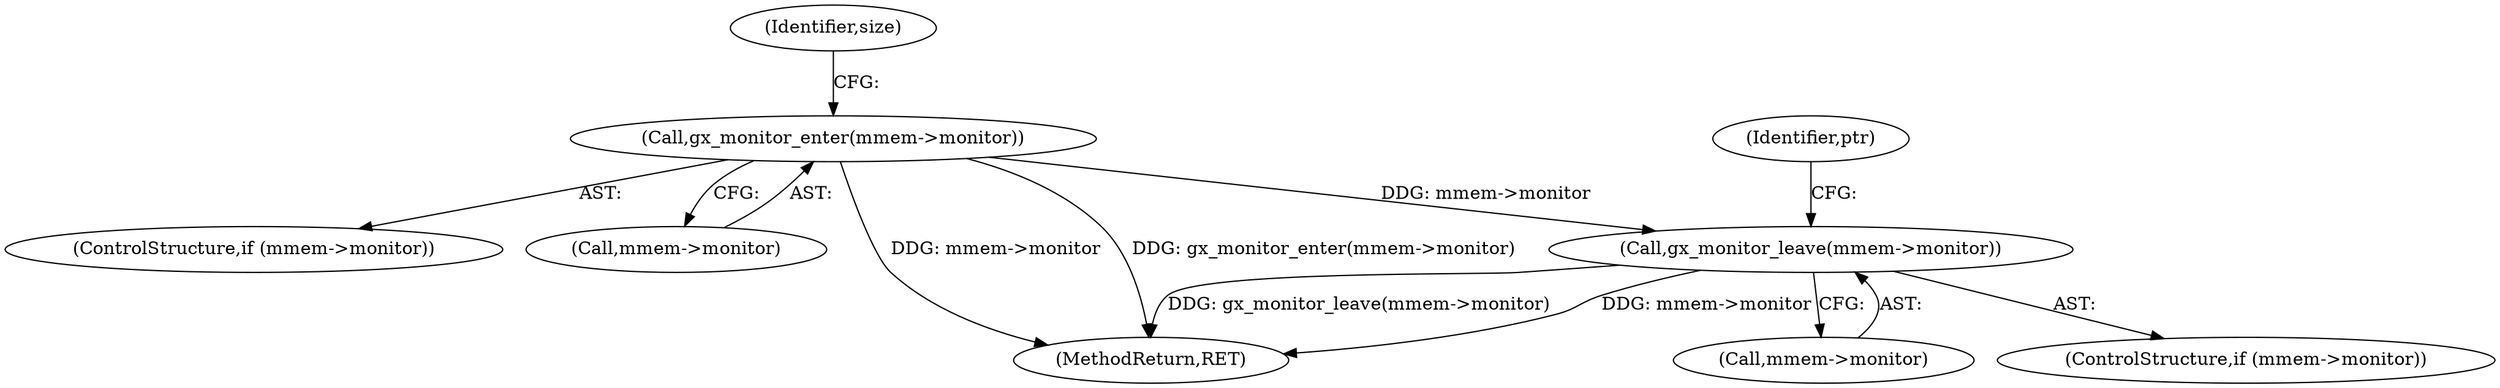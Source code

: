 digraph "0_moodle_0c0b0859ae1aba64861599f0e7f74f143f305932@pointer" {
"1000271" [label="(Call,gx_monitor_leave(mmem->monitor))"];
"1000128" [label="(Call,gx_monitor_enter(mmem->monitor))"];
"1000124" [label="(ControlStructure,if (mmem->monitor))"];
"1000267" [label="(ControlStructure,if (mmem->monitor))"];
"1000129" [label="(Call,mmem->monitor)"];
"1000128" [label="(Call,gx_monitor_enter(mmem->monitor))"];
"1000306" [label="(MethodReturn,RET)"];
"1000272" [label="(Call,mmem->monitor)"];
"1000276" [label="(Identifier,ptr)"];
"1000134" [label="(Identifier,size)"];
"1000271" [label="(Call,gx_monitor_leave(mmem->monitor))"];
"1000271" -> "1000267"  [label="AST: "];
"1000271" -> "1000272"  [label="CFG: "];
"1000272" -> "1000271"  [label="AST: "];
"1000276" -> "1000271"  [label="CFG: "];
"1000271" -> "1000306"  [label="DDG: mmem->monitor"];
"1000271" -> "1000306"  [label="DDG: gx_monitor_leave(mmem->monitor)"];
"1000128" -> "1000271"  [label="DDG: mmem->monitor"];
"1000128" -> "1000124"  [label="AST: "];
"1000128" -> "1000129"  [label="CFG: "];
"1000129" -> "1000128"  [label="AST: "];
"1000134" -> "1000128"  [label="CFG: "];
"1000128" -> "1000306"  [label="DDG: mmem->monitor"];
"1000128" -> "1000306"  [label="DDG: gx_monitor_enter(mmem->monitor)"];
}
